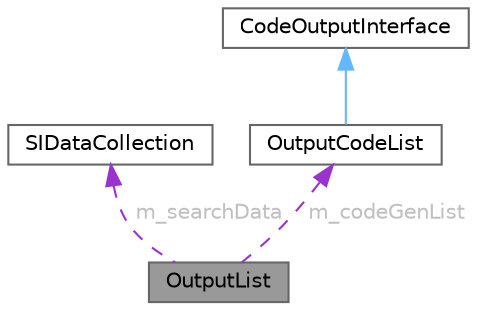 digraph "OutputList"
{
 // INTERACTIVE_SVG=YES
 // LATEX_PDF_SIZE
  bgcolor="transparent";
  edge [fontname=Helvetica,fontsize=10,labelfontname=Helvetica,labelfontsize=10];
  node [fontname=Helvetica,fontsize=10,shape=box,height=0.2,width=0.4];
  Node1 [label="OutputList",height=0.2,width=0.4,color="gray40", fillcolor="grey60", style="filled", fontcolor="black",tooltip="Class representing a list of output generators that are written to in parallel."];
  Node2 -> Node1 [dir="back",color="darkorchid3",style="dashed",label=" m_searchData",fontcolor="grey" ];
  Node2 [label="SIDataCollection",height=0.2,width=0.4,color="gray40", fillcolor="white", style="filled",URL="$d2/dc1/class_s_i_data_collection.html",tooltip=" "];
  Node3 -> Node1 [dir="back",color="darkorchid3",style="dashed",label=" m_codeGenList",fontcolor="grey" ];
  Node3 [label="OutputCodeList",height=0.2,width=0.4,color="gray40", fillcolor="white", style="filled",URL="$db/d8e/class_output_code_list.html",tooltip=" "];
  Node4 -> Node3 [dir="back",color="steelblue1",style="solid"];
  Node4 [label="CodeOutputInterface",height=0.2,width=0.4,color="gray40", fillcolor="white", style="filled",URL="$d5/d9c/class_code_output_interface.html",tooltip="Output interface for code parser."];
}
